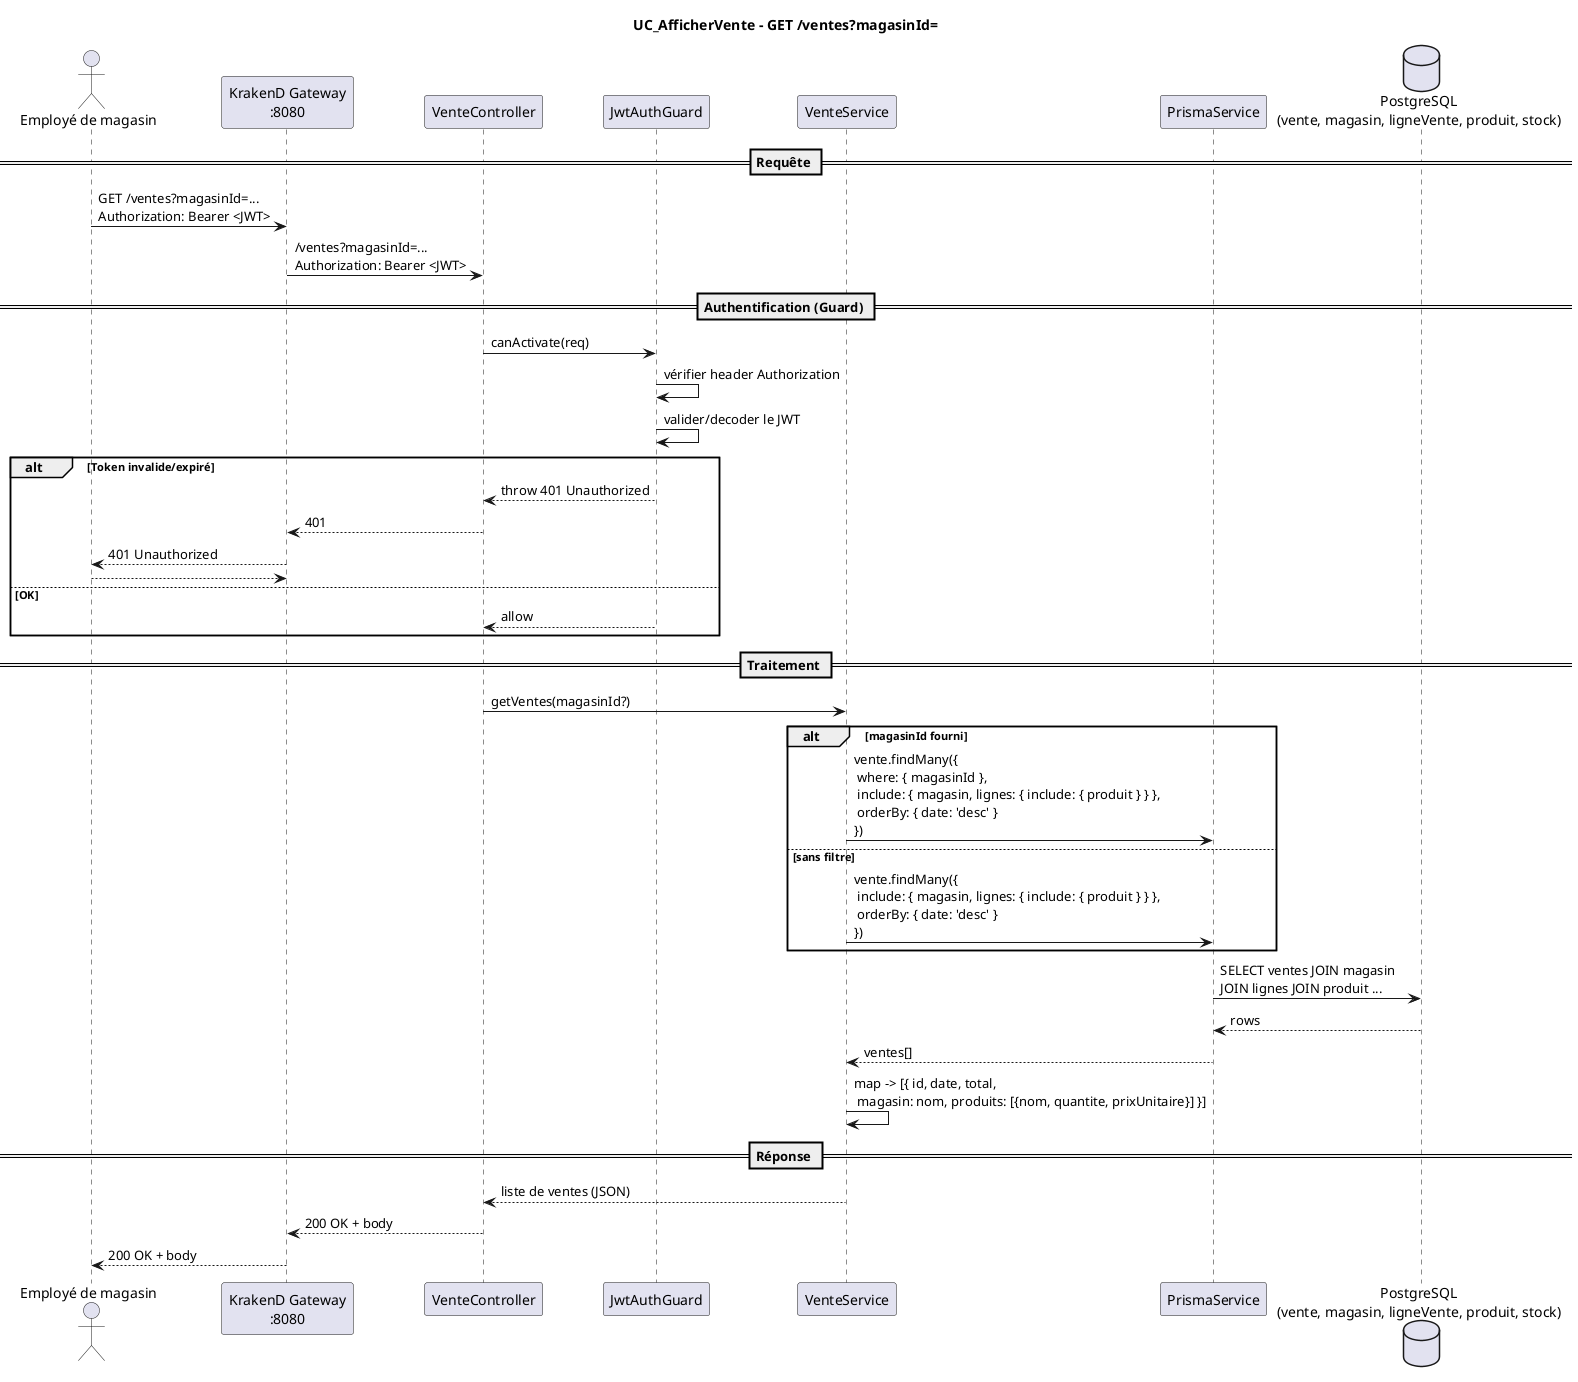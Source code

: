 @startuml
title UC_AfficherVente – GET /ventes?magasinId=

actor "Employé de magasin" as User
participant "KrakenD Gateway\n:8080" as Gateway
participant "VenteController" as Controller
participant "JwtAuthGuard" as Guard
participant "VenteService" as Service
participant "PrismaService" as Prisma
database "PostgreSQL\n(vente, magasin, ligneVente, produit, stock)" as DB

== Requête ==
User -> Gateway: GET /ventes?magasinId=... \nAuthorization: Bearer <JWT>
Gateway -> Controller: /ventes?magasinId=... \nAuthorization: Bearer <JWT>

== Authentification (Guard) ==
Controller -> Guard: canActivate(req)
Guard -> Guard: vérifier header Authorization
Guard -> Guard: valider/decoder le JWT
alt Token invalide/expiré
  Guard --> Controller: throw 401 Unauthorized
  Controller --> Gateway: 401
  Gateway --> User: 401 Unauthorized
  return
else OK
  Guard --> Controller: allow
end

== Traitement ==
Controller -> Service: getVentes(magasinId?)

alt magasinId fourni
  Service -> Prisma: vente.findMany({\n where: { magasinId },\n include: { magasin, lignes: { include: { produit } } },\n orderBy: { date: 'desc' }\n})
else sans filtre
  Service -> Prisma: vente.findMany({\n include: { magasin, lignes: { include: { produit } } },\n orderBy: { date: 'desc' }\n})
end

Prisma -> DB: SELECT ventes JOIN magasin\nJOIN lignes JOIN produit ...
DB --> Prisma: rows
Prisma --> Service: ventes[]
Service -> Service: map -> [{ id, date, total,\n magasin: nom, produits: [{nom, quantite, prixUnitaire}] }]

== Réponse ==
Service --> Controller: liste de ventes (JSON)
Controller --> Gateway: 200 OK + body
Gateway --> User: 200 OK + body

@enduml
